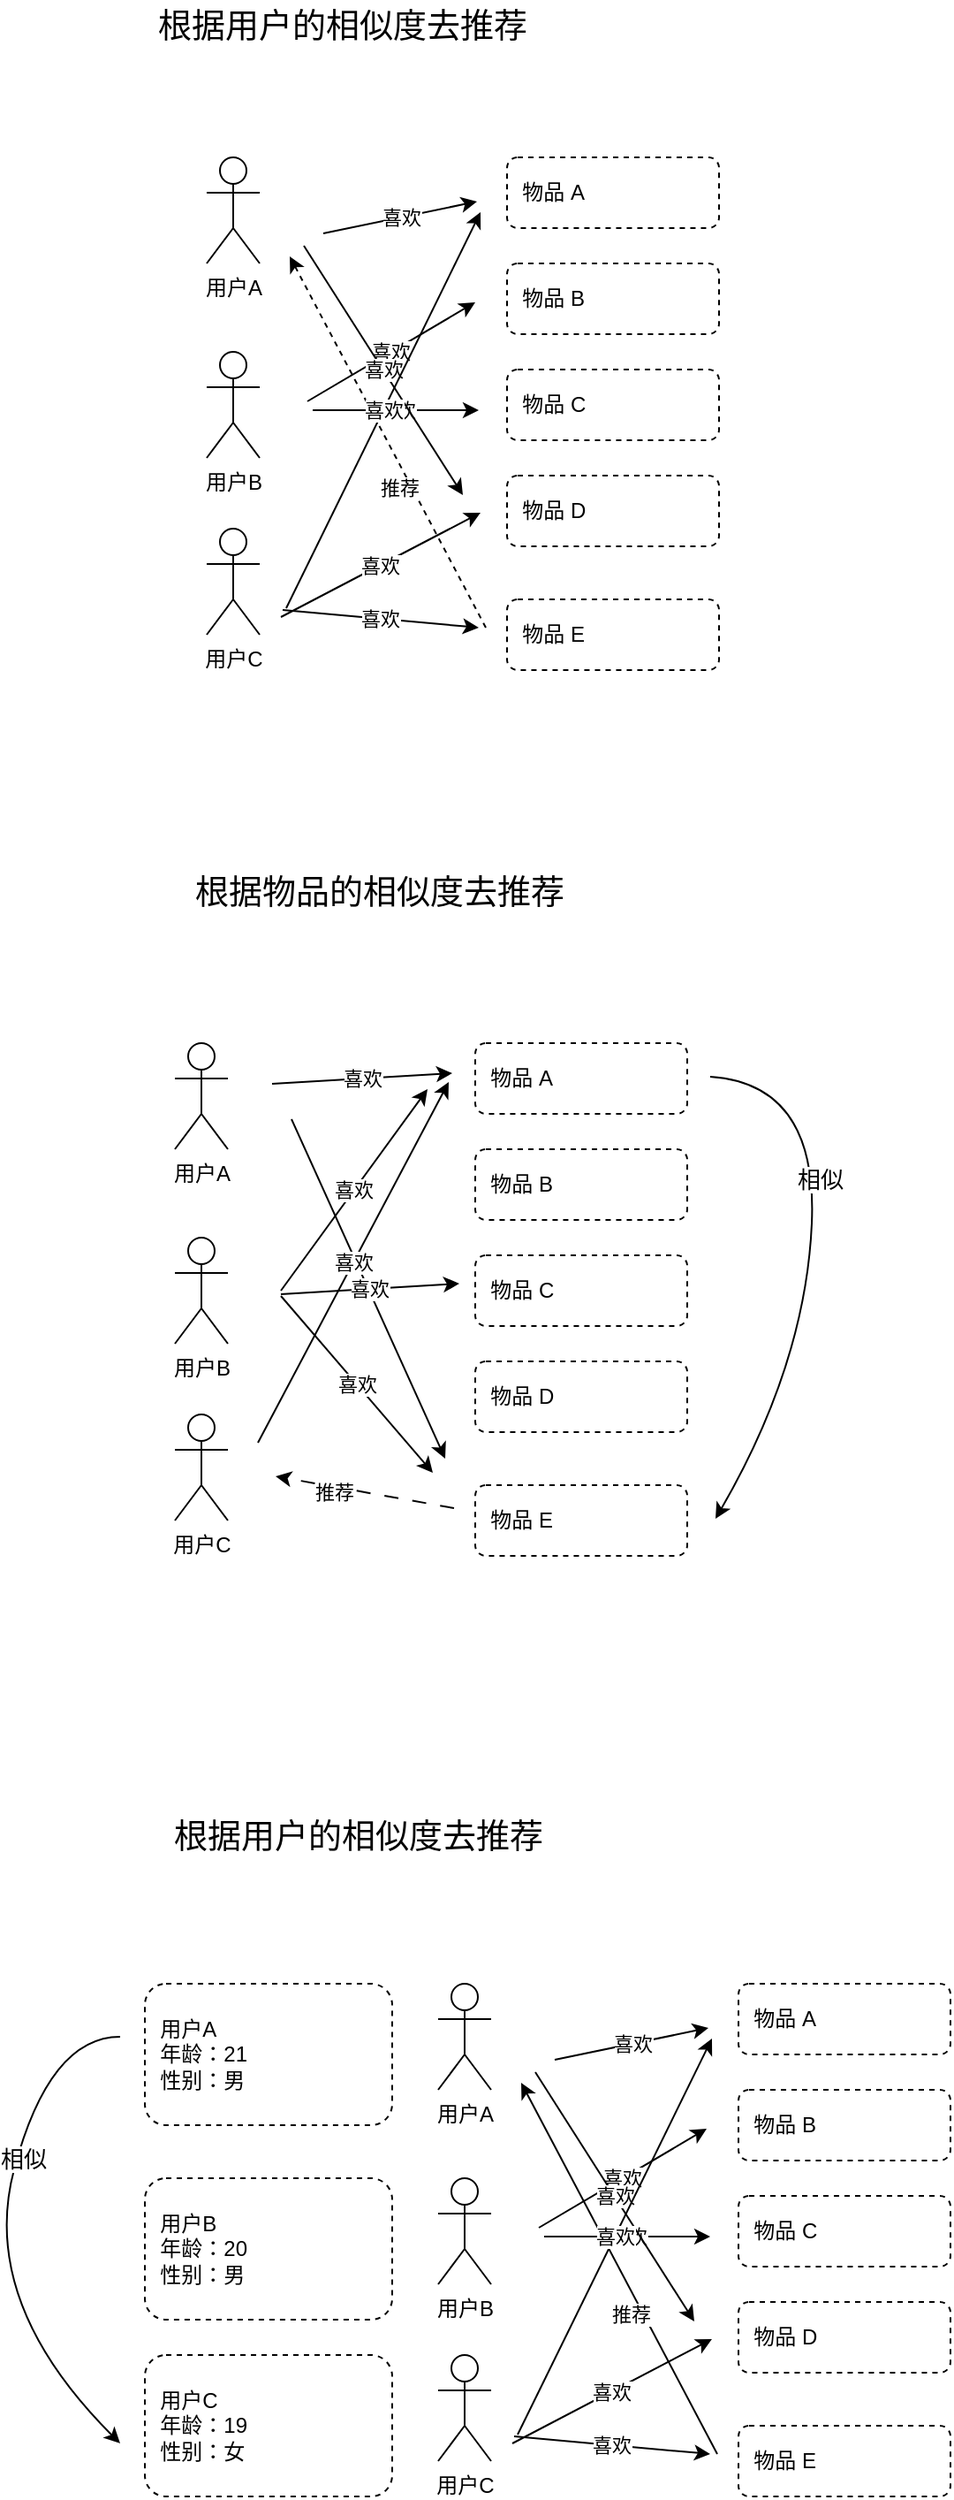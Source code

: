 <mxfile version="21.1.2" type="github">
  <diagram name="第 1 页" id="-02idUG7nGklGIDdgU3A">
    <mxGraphModel dx="984" dy="590" grid="0" gridSize="10" guides="1" tooltips="1" connect="1" arrows="1" fold="1" page="1" pageScale="1" pageWidth="827" pageHeight="1169" math="0" shadow="0">
      <root>
        <mxCell id="0" />
        <mxCell id="1" parent="0" />
        <mxCell id="ILd6SLxY5iuPmNZTyazk-2" value="用户A" style="shape=umlActor;verticalLabelPosition=bottom;verticalAlign=top;html=1;outlineConnect=0;" vertex="1" parent="1">
          <mxGeometry x="275" y="101" width="30" height="60" as="geometry" />
        </mxCell>
        <mxCell id="ILd6SLxY5iuPmNZTyazk-4" value="用户B" style="shape=umlActor;verticalLabelPosition=bottom;verticalAlign=top;html=1;outlineConnect=0;" vertex="1" parent="1">
          <mxGeometry x="275" y="211" width="30" height="60" as="geometry" />
        </mxCell>
        <mxCell id="ILd6SLxY5iuPmNZTyazk-6" value="用户C" style="shape=umlActor;verticalLabelPosition=bottom;verticalAlign=top;html=1;outlineConnect=0;" vertex="1" parent="1">
          <mxGeometry x="275" y="311" width="30" height="60" as="geometry" />
        </mxCell>
        <mxCell id="ILd6SLxY5iuPmNZTyazk-10" value="&amp;nbsp; 物品 A" style="rounded=1;whiteSpace=wrap;html=1;dashed=1;align=left;" vertex="1" parent="1">
          <mxGeometry x="445" y="101" width="120" height="40" as="geometry" />
        </mxCell>
        <mxCell id="ILd6SLxY5iuPmNZTyazk-11" value="&amp;nbsp; 物品 B" style="rounded=1;whiteSpace=wrap;html=1;dashed=1;align=left;" vertex="1" parent="1">
          <mxGeometry x="445" y="161" width="120" height="40" as="geometry" />
        </mxCell>
        <mxCell id="ILd6SLxY5iuPmNZTyazk-12" value="&amp;nbsp; 物品 C" style="rounded=1;whiteSpace=wrap;html=1;dashed=1;align=left;" vertex="1" parent="1">
          <mxGeometry x="445" y="221" width="120" height="40" as="geometry" />
        </mxCell>
        <mxCell id="ILd6SLxY5iuPmNZTyazk-13" value="&amp;nbsp; 物品 D" style="rounded=1;whiteSpace=wrap;html=1;dashed=1;align=left;" vertex="1" parent="1">
          <mxGeometry x="445" y="281" width="120" height="40" as="geometry" />
        </mxCell>
        <mxCell id="ILd6SLxY5iuPmNZTyazk-14" value="&amp;nbsp; 物品 E" style="rounded=1;whiteSpace=wrap;html=1;dashed=1;align=left;" vertex="1" parent="1">
          <mxGeometry x="445" y="351" width="120" height="40" as="geometry" />
        </mxCell>
        <mxCell id="ILd6SLxY5iuPmNZTyazk-15" value="喜欢" style="endArrow=classic;html=1;rounded=0;" edge="1" parent="1">
          <mxGeometry width="50" height="50" relative="1" as="geometry">
            <mxPoint x="341" y="144" as="sourcePoint" />
            <mxPoint x="428" y="126" as="targetPoint" />
          </mxGeometry>
        </mxCell>
        <mxCell id="ILd6SLxY5iuPmNZTyazk-16" value="根据用户的相似度去推荐" style="text;html=1;strokeColor=none;fillColor=none;align=center;verticalAlign=middle;whiteSpace=wrap;rounded=0;fontSize=19;" vertex="1" parent="1">
          <mxGeometry x="220" y="12" width="264" height="30" as="geometry" />
        </mxCell>
        <mxCell id="ILd6SLxY5iuPmNZTyazk-17" value="喜欢" style="endArrow=classic;html=1;rounded=0;" edge="1" parent="1">
          <mxGeometry width="50" height="50" relative="1" as="geometry">
            <mxPoint x="332" y="239" as="sourcePoint" />
            <mxPoint x="427" y="183" as="targetPoint" />
          </mxGeometry>
        </mxCell>
        <mxCell id="ILd6SLxY5iuPmNZTyazk-18" value="喜欢" style="endArrow=classic;html=1;rounded=0;" edge="1" parent="1">
          <mxGeometry width="50" height="50" relative="1" as="geometry">
            <mxPoint x="335" y="244" as="sourcePoint" />
            <mxPoint x="429" y="244" as="targetPoint" />
          </mxGeometry>
        </mxCell>
        <mxCell id="ILd6SLxY5iuPmNZTyazk-19" value="推荐" style="endArrow=classic;html=1;rounded=0;dashed=1;" edge="1" parent="1">
          <mxGeometry x="-0.223" y="6" width="50" height="50" relative="1" as="geometry">
            <mxPoint x="433" y="367" as="sourcePoint" />
            <mxPoint x="322" y="157" as="targetPoint" />
            <mxPoint as="offset" />
          </mxGeometry>
        </mxCell>
        <mxCell id="ILd6SLxY5iuPmNZTyazk-20" value="用户A" style="shape=umlActor;verticalLabelPosition=bottom;verticalAlign=top;html=1;outlineConnect=0;" vertex="1" parent="1">
          <mxGeometry x="257" y="602" width="30" height="60" as="geometry" />
        </mxCell>
        <mxCell id="ILd6SLxY5iuPmNZTyazk-22" value="用户B" style="shape=umlActor;verticalLabelPosition=bottom;verticalAlign=top;html=1;outlineConnect=0;" vertex="1" parent="1">
          <mxGeometry x="257" y="712" width="30" height="60" as="geometry" />
        </mxCell>
        <mxCell id="ILd6SLxY5iuPmNZTyazk-24" value="用户C" style="shape=umlActor;verticalLabelPosition=bottom;verticalAlign=top;html=1;outlineConnect=0;" vertex="1" parent="1">
          <mxGeometry x="257" y="812" width="30" height="60" as="geometry" />
        </mxCell>
        <mxCell id="ILd6SLxY5iuPmNZTyazk-26" value="" style="curved=1;endArrow=classic;html=1;rounded=0;" edge="1" parent="1">
          <mxGeometry width="50" height="50" relative="1" as="geometry">
            <mxPoint x="560" y="621" as="sourcePoint" />
            <mxPoint x="563" y="871" as="targetPoint" />
            <Array as="points">
              <mxPoint x="621" y="625" />
              <mxPoint x="614" y="783" />
            </Array>
          </mxGeometry>
        </mxCell>
        <mxCell id="ILd6SLxY5iuPmNZTyazk-27" value="相似" style="edgeLabel;html=1;align=center;verticalAlign=middle;resizable=0;points=[];fontSize=13;" vertex="1" connectable="0" parent="ILd6SLxY5iuPmNZTyazk-26">
          <mxGeometry x="-0.286" y="3" relative="1" as="geometry">
            <mxPoint as="offset" />
          </mxGeometry>
        </mxCell>
        <mxCell id="ILd6SLxY5iuPmNZTyazk-28" value="&amp;nbsp; 物品 A" style="rounded=1;whiteSpace=wrap;html=1;dashed=1;align=left;" vertex="1" parent="1">
          <mxGeometry x="427" y="602" width="120" height="40" as="geometry" />
        </mxCell>
        <mxCell id="ILd6SLxY5iuPmNZTyazk-29" value="&amp;nbsp; 物品 B" style="rounded=1;whiteSpace=wrap;html=1;dashed=1;align=left;" vertex="1" parent="1">
          <mxGeometry x="427" y="662" width="120" height="40" as="geometry" />
        </mxCell>
        <mxCell id="ILd6SLxY5iuPmNZTyazk-30" value="&amp;nbsp; 物品 C" style="rounded=1;whiteSpace=wrap;html=1;dashed=1;align=left;" vertex="1" parent="1">
          <mxGeometry x="427" y="722" width="120" height="40" as="geometry" />
        </mxCell>
        <mxCell id="ILd6SLxY5iuPmNZTyazk-31" value="&amp;nbsp; 物品 D" style="rounded=1;whiteSpace=wrap;html=1;dashed=1;align=left;" vertex="1" parent="1">
          <mxGeometry x="427" y="782" width="120" height="40" as="geometry" />
        </mxCell>
        <mxCell id="ILd6SLxY5iuPmNZTyazk-32" value="&amp;nbsp; 物品 E" style="rounded=1;whiteSpace=wrap;html=1;dashed=1;align=left;" vertex="1" parent="1">
          <mxGeometry x="427" y="852" width="120" height="40" as="geometry" />
        </mxCell>
        <mxCell id="ILd6SLxY5iuPmNZTyazk-33" value="喜欢" style="endArrow=classic;html=1;rounded=0;" edge="1" parent="1">
          <mxGeometry width="50" height="50" relative="1" as="geometry">
            <mxPoint x="323" y="645" as="sourcePoint" />
            <mxPoint x="410" y="837" as="targetPoint" />
          </mxGeometry>
        </mxCell>
        <mxCell id="ILd6SLxY5iuPmNZTyazk-34" value="根据物品的相似度去推荐" style="text;html=1;strokeColor=none;fillColor=none;align=center;verticalAlign=middle;whiteSpace=wrap;rounded=0;fontSize=19;" vertex="1" parent="1">
          <mxGeometry x="241" y="502" width="264" height="30" as="geometry" />
        </mxCell>
        <mxCell id="ILd6SLxY5iuPmNZTyazk-35" value="喜欢" style="endArrow=classic;html=1;rounded=0;" edge="1" parent="1">
          <mxGeometry width="50" height="50" relative="1" as="geometry">
            <mxPoint x="304" y="828" as="sourcePoint" />
            <mxPoint x="412" y="624" as="targetPoint" />
          </mxGeometry>
        </mxCell>
        <mxCell id="ILd6SLxY5iuPmNZTyazk-36" value="喜欢" style="endArrow=classic;html=1;rounded=0;" edge="1" parent="1">
          <mxGeometry width="50" height="50" relative="1" as="geometry">
            <mxPoint x="317" y="745" as="sourcePoint" />
            <mxPoint x="403" y="845" as="targetPoint" />
          </mxGeometry>
        </mxCell>
        <mxCell id="ILd6SLxY5iuPmNZTyazk-37" value="推荐" style="endArrow=classic;html=1;rounded=0;dashed=1;dashPattern=8 8;" edge="1" parent="1">
          <mxGeometry x="0.335" y="3" width="50" height="50" relative="1" as="geometry">
            <mxPoint x="415" y="865" as="sourcePoint" />
            <mxPoint x="314" y="847" as="targetPoint" />
            <mxPoint as="offset" />
          </mxGeometry>
        </mxCell>
        <mxCell id="ILd6SLxY5iuPmNZTyazk-38" value="喜欢" style="endArrow=classic;html=1;rounded=0;" edge="1" parent="1">
          <mxGeometry width="50" height="50" relative="1" as="geometry">
            <mxPoint x="312" y="625" as="sourcePoint" />
            <mxPoint x="414" y="619" as="targetPoint" />
          </mxGeometry>
        </mxCell>
        <mxCell id="ILd6SLxY5iuPmNZTyazk-39" value="喜欢" style="endArrow=classic;html=1;rounded=0;" edge="1" parent="1">
          <mxGeometry width="50" height="50" relative="1" as="geometry">
            <mxPoint x="317" y="742" as="sourcePoint" />
            <mxPoint x="400" y="628" as="targetPoint" />
          </mxGeometry>
        </mxCell>
        <mxCell id="ILd6SLxY5iuPmNZTyazk-40" value="喜欢" style="endArrow=classic;html=1;rounded=0;" edge="1" parent="1">
          <mxGeometry width="50" height="50" relative="1" as="geometry">
            <mxPoint x="317" y="744" as="sourcePoint" />
            <mxPoint x="418" y="738" as="targetPoint" />
          </mxGeometry>
        </mxCell>
        <mxCell id="ILd6SLxY5iuPmNZTyazk-41" value="喜欢" style="endArrow=classic;html=1;rounded=0;" edge="1" parent="1">
          <mxGeometry width="50" height="50" relative="1" as="geometry">
            <mxPoint x="330" y="151" as="sourcePoint" />
            <mxPoint x="420" y="292" as="targetPoint" />
          </mxGeometry>
        </mxCell>
        <mxCell id="ILd6SLxY5iuPmNZTyazk-42" value="喜欢" style="endArrow=classic;html=1;rounded=0;" edge="1" parent="1">
          <mxGeometry width="50" height="50" relative="1" as="geometry">
            <mxPoint x="317" y="361" as="sourcePoint" />
            <mxPoint x="430" y="302" as="targetPoint" />
          </mxGeometry>
        </mxCell>
        <mxCell id="ILd6SLxY5iuPmNZTyazk-43" value="喜欢" style="endArrow=classic;html=1;rounded=0;" edge="1" parent="1">
          <mxGeometry width="50" height="50" relative="1" as="geometry">
            <mxPoint x="320" y="356" as="sourcePoint" />
            <mxPoint x="430" y="132" as="targetPoint" />
          </mxGeometry>
        </mxCell>
        <mxCell id="ILd6SLxY5iuPmNZTyazk-44" value="喜欢" style="endArrow=classic;html=1;rounded=0;" edge="1" parent="1">
          <mxGeometry width="50" height="50" relative="1" as="geometry">
            <mxPoint x="318" y="357" as="sourcePoint" />
            <mxPoint x="429" y="367" as="targetPoint" />
          </mxGeometry>
        </mxCell>
        <mxCell id="ILd6SLxY5iuPmNZTyazk-45" value="用户A" style="shape=umlActor;verticalLabelPosition=bottom;verticalAlign=top;html=1;outlineConnect=0;" vertex="1" parent="1">
          <mxGeometry x="406" y="1134" width="30" height="60" as="geometry" />
        </mxCell>
        <mxCell id="ILd6SLxY5iuPmNZTyazk-46" value="&amp;nbsp; 用户A&lt;br&gt;&amp;nbsp; 年龄：21&lt;br&gt;&amp;nbsp; 性别：男" style="rounded=1;whiteSpace=wrap;html=1;dashed=1;align=left;" vertex="1" parent="1">
          <mxGeometry x="240" y="1134" width="140" height="80" as="geometry" />
        </mxCell>
        <mxCell id="ILd6SLxY5iuPmNZTyazk-47" value="用户B" style="shape=umlActor;verticalLabelPosition=bottom;verticalAlign=top;html=1;outlineConnect=0;" vertex="1" parent="1">
          <mxGeometry x="406" y="1244" width="30" height="60" as="geometry" />
        </mxCell>
        <mxCell id="ILd6SLxY5iuPmNZTyazk-48" value="&amp;nbsp; 用户B&lt;br&gt;&amp;nbsp; 年龄：20&lt;br&gt;&amp;nbsp; 性别：男" style="rounded=1;whiteSpace=wrap;html=1;dashed=1;align=left;" vertex="1" parent="1">
          <mxGeometry x="240" y="1244" width="140" height="80" as="geometry" />
        </mxCell>
        <mxCell id="ILd6SLxY5iuPmNZTyazk-49" value="用户C" style="shape=umlActor;verticalLabelPosition=bottom;verticalAlign=top;html=1;outlineConnect=0;" vertex="1" parent="1">
          <mxGeometry x="406" y="1344" width="30" height="60" as="geometry" />
        </mxCell>
        <mxCell id="ILd6SLxY5iuPmNZTyazk-50" value="&amp;nbsp; 用户C&lt;br&gt;&amp;nbsp; 年龄：19&lt;br&gt;&amp;nbsp; 性别：女" style="rounded=1;whiteSpace=wrap;html=1;dashed=1;align=left;" vertex="1" parent="1">
          <mxGeometry x="240" y="1344" width="140" height="80" as="geometry" />
        </mxCell>
        <mxCell id="ILd6SLxY5iuPmNZTyazk-51" value="" style="curved=1;endArrow=classic;html=1;rounded=0;" edge="1" parent="1">
          <mxGeometry width="50" height="50" relative="1" as="geometry">
            <mxPoint x="226" y="1164" as="sourcePoint" />
            <mxPoint x="226" y="1394" as="targetPoint" />
            <Array as="points">
              <mxPoint x="186" y="1164" />
              <mxPoint x="146" y="1314" />
            </Array>
          </mxGeometry>
        </mxCell>
        <mxCell id="ILd6SLxY5iuPmNZTyazk-52" value="相似" style="edgeLabel;html=1;align=center;verticalAlign=middle;resizable=0;points=[];fontSize=13;" vertex="1" connectable="0" parent="ILd6SLxY5iuPmNZTyazk-51">
          <mxGeometry x="-0.286" y="3" relative="1" as="geometry">
            <mxPoint as="offset" />
          </mxGeometry>
        </mxCell>
        <mxCell id="ILd6SLxY5iuPmNZTyazk-53" value="&amp;nbsp; 物品 A" style="rounded=1;whiteSpace=wrap;html=1;dashed=1;align=left;" vertex="1" parent="1">
          <mxGeometry x="576" y="1134" width="120" height="40" as="geometry" />
        </mxCell>
        <mxCell id="ILd6SLxY5iuPmNZTyazk-54" value="&amp;nbsp; 物品 B" style="rounded=1;whiteSpace=wrap;html=1;dashed=1;align=left;" vertex="1" parent="1">
          <mxGeometry x="576" y="1194" width="120" height="40" as="geometry" />
        </mxCell>
        <mxCell id="ILd6SLxY5iuPmNZTyazk-55" value="&amp;nbsp; 物品 C" style="rounded=1;whiteSpace=wrap;html=1;dashed=1;align=left;" vertex="1" parent="1">
          <mxGeometry x="576" y="1254" width="120" height="40" as="geometry" />
        </mxCell>
        <mxCell id="ILd6SLxY5iuPmNZTyazk-56" value="&amp;nbsp; 物品 D" style="rounded=1;whiteSpace=wrap;html=1;dashed=1;align=left;" vertex="1" parent="1">
          <mxGeometry x="576" y="1314" width="120" height="40" as="geometry" />
        </mxCell>
        <mxCell id="ILd6SLxY5iuPmNZTyazk-57" value="&amp;nbsp; 物品 E" style="rounded=1;whiteSpace=wrap;html=1;dashed=1;align=left;" vertex="1" parent="1">
          <mxGeometry x="576" y="1384" width="120" height="40" as="geometry" />
        </mxCell>
        <mxCell id="ILd6SLxY5iuPmNZTyazk-58" value="喜欢" style="endArrow=classic;html=1;rounded=0;" edge="1" parent="1">
          <mxGeometry width="50" height="50" relative="1" as="geometry">
            <mxPoint x="472" y="1177" as="sourcePoint" />
            <mxPoint x="559" y="1159" as="targetPoint" />
          </mxGeometry>
        </mxCell>
        <mxCell id="ILd6SLxY5iuPmNZTyazk-59" value="根据用户的相似度去推荐" style="text;html=1;strokeColor=none;fillColor=none;align=center;verticalAlign=middle;whiteSpace=wrap;rounded=0;fontSize=19;" vertex="1" parent="1">
          <mxGeometry x="229" y="1036" width="264" height="30" as="geometry" />
        </mxCell>
        <mxCell id="ILd6SLxY5iuPmNZTyazk-60" value="喜欢" style="endArrow=classic;html=1;rounded=0;" edge="1" parent="1">
          <mxGeometry width="50" height="50" relative="1" as="geometry">
            <mxPoint x="463" y="1272" as="sourcePoint" />
            <mxPoint x="558" y="1216" as="targetPoint" />
          </mxGeometry>
        </mxCell>
        <mxCell id="ILd6SLxY5iuPmNZTyazk-61" value="喜欢" style="endArrow=classic;html=1;rounded=0;" edge="1" parent="1">
          <mxGeometry width="50" height="50" relative="1" as="geometry">
            <mxPoint x="466" y="1277" as="sourcePoint" />
            <mxPoint x="560" y="1277" as="targetPoint" />
          </mxGeometry>
        </mxCell>
        <mxCell id="ILd6SLxY5iuPmNZTyazk-62" value="推荐" style="endArrow=classic;html=1;rounded=0;" edge="1" parent="1">
          <mxGeometry x="-0.223" y="6" width="50" height="50" relative="1" as="geometry">
            <mxPoint x="564" y="1400" as="sourcePoint" />
            <mxPoint x="453" y="1190" as="targetPoint" />
            <mxPoint as="offset" />
          </mxGeometry>
        </mxCell>
        <mxCell id="ILd6SLxY5iuPmNZTyazk-63" value="喜欢" style="endArrow=classic;html=1;rounded=0;" edge="1" parent="1">
          <mxGeometry width="50" height="50" relative="1" as="geometry">
            <mxPoint x="461" y="1184" as="sourcePoint" />
            <mxPoint x="551" y="1325" as="targetPoint" />
          </mxGeometry>
        </mxCell>
        <mxCell id="ILd6SLxY5iuPmNZTyazk-64" value="喜欢" style="endArrow=classic;html=1;rounded=0;" edge="1" parent="1">
          <mxGeometry width="50" height="50" relative="1" as="geometry">
            <mxPoint x="448" y="1394" as="sourcePoint" />
            <mxPoint x="561" y="1335" as="targetPoint" />
          </mxGeometry>
        </mxCell>
        <mxCell id="ILd6SLxY5iuPmNZTyazk-65" value="喜欢" style="endArrow=classic;html=1;rounded=0;" edge="1" parent="1">
          <mxGeometry width="50" height="50" relative="1" as="geometry">
            <mxPoint x="451" y="1389" as="sourcePoint" />
            <mxPoint x="561" y="1165" as="targetPoint" />
          </mxGeometry>
        </mxCell>
        <mxCell id="ILd6SLxY5iuPmNZTyazk-66" value="喜欢" style="endArrow=classic;html=1;rounded=0;" edge="1" parent="1">
          <mxGeometry width="50" height="50" relative="1" as="geometry">
            <mxPoint x="449" y="1390" as="sourcePoint" />
            <mxPoint x="560" y="1400" as="targetPoint" />
          </mxGeometry>
        </mxCell>
      </root>
    </mxGraphModel>
  </diagram>
</mxfile>
